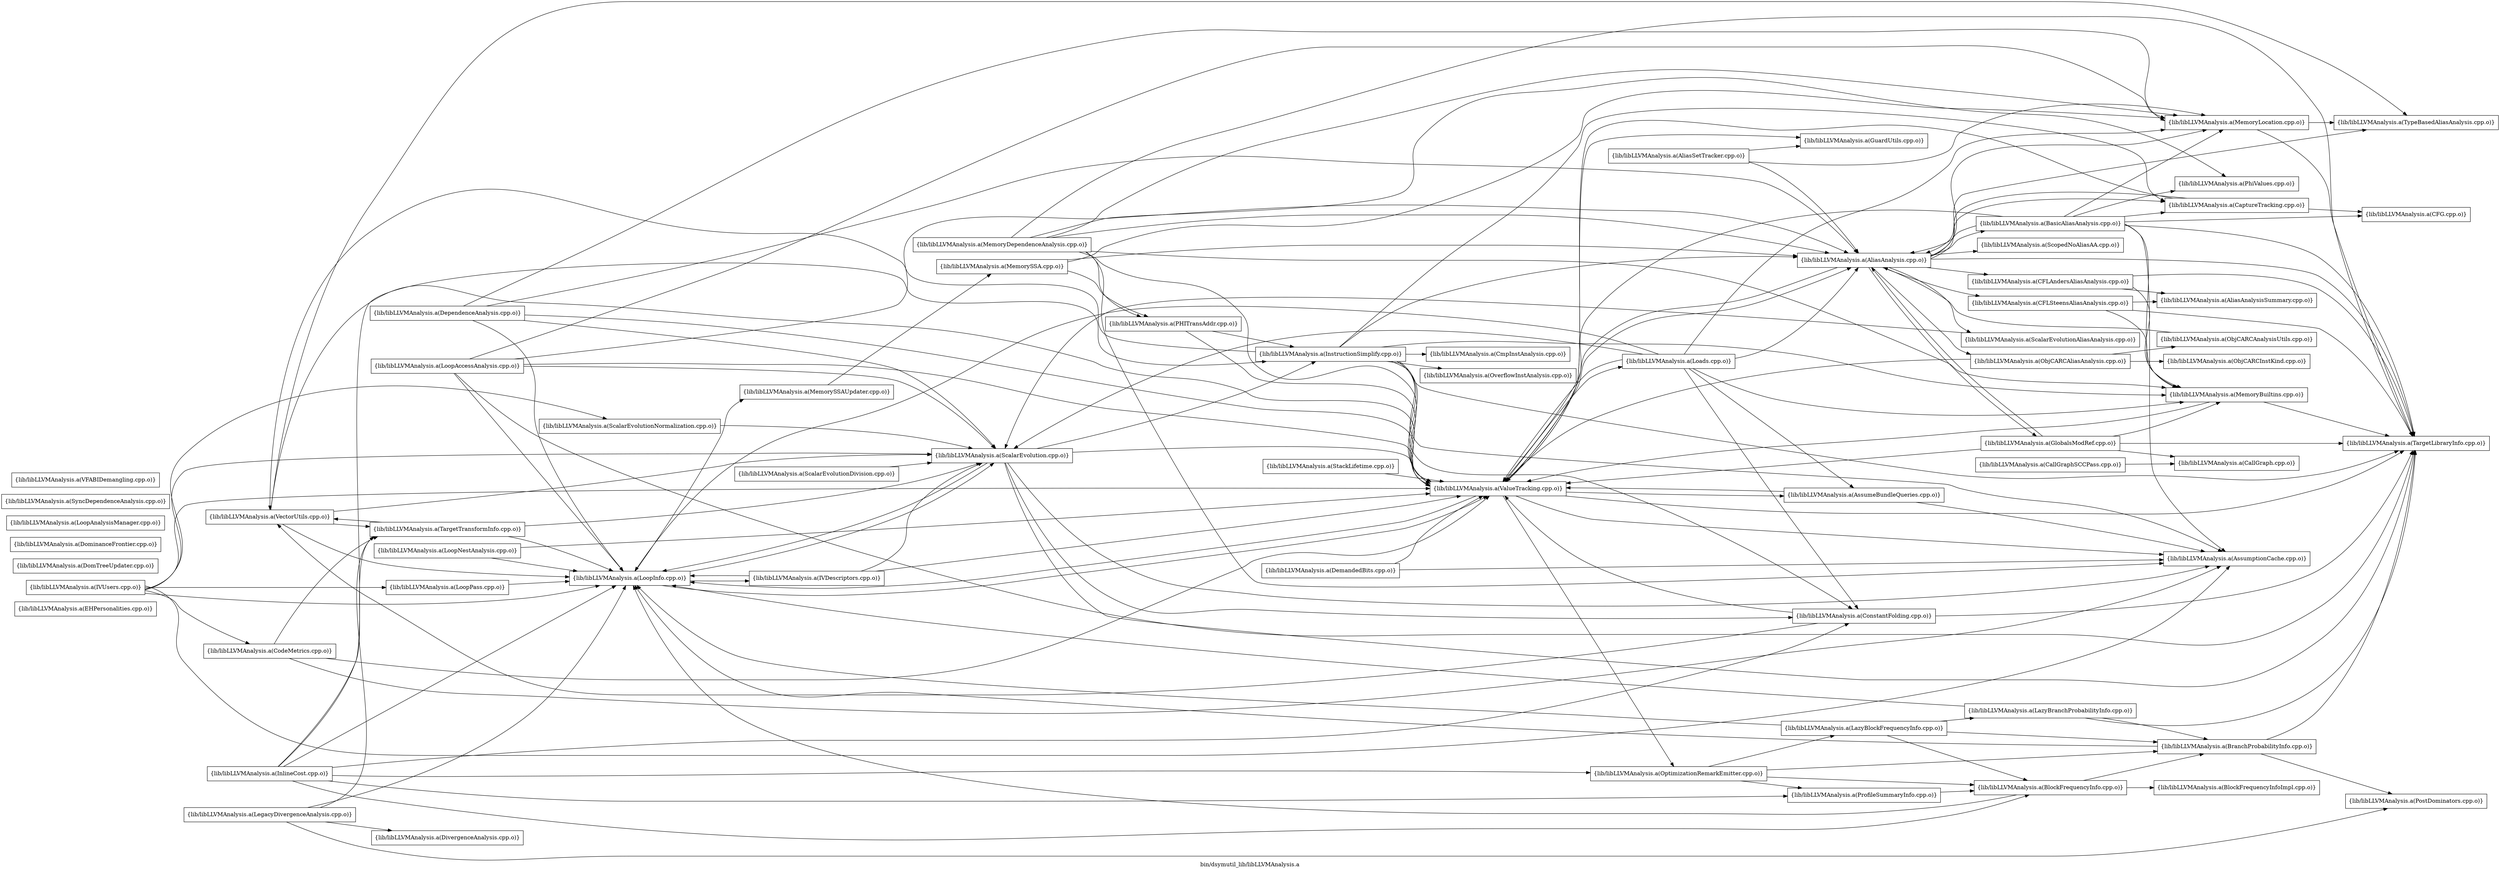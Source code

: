 digraph "bin/dsymutil_lib/libLLVMAnalysis.a" {
	label="bin/dsymutil_lib/libLLVMAnalysis.a";
	rankdir=LR;

	Node0x5653fc4d0d08 [shape=record,shape=box,group=0,label="{lib/libLLVMAnalysis.a(EHPersonalities.cpp.o)}"];
	Node0x5653fc4e4f88 [shape=record,shape=box,group=0,label="{lib/libLLVMAnalysis.a(VectorUtils.cpp.o)}"];
	Node0x5653fc4e4f88 -> Node0x5653fc4f7d18;
	Node0x5653fc4e4f88 -> Node0x5653fc4dc018;
	Node0x5653fc4e4f88 -> Node0x5653fc4e3e58;
	Node0x5653fc4e4f88 -> Node0x5653fc4dfb78;
	Node0x5653fc4e4f88 -> Node0x5653fc4e02a8;
	Node0x5653fc4e3e58 [shape=record,shape=box,group=0,label="{lib/libLLVMAnalysis.a(TargetTransformInfo.cpp.o)}"];
	Node0x5653fc4e3e58 -> Node0x5653fc4f7d18;
	Node0x5653fc4e3e58 -> Node0x5653fc4dc018;
	Node0x5653fc4e3e58 -> Node0x5653fc4e4f88;
	Node0x5653fc4e02a8 [shape=record,shape=box,group=0,label="{lib/libLLVMAnalysis.a(ValueTracking.cpp.o)}"];
	Node0x5653fc4e02a8 -> Node0x5653fc4d35a8;
	Node0x5653fc4e02a8 -> Node0x5653fc4d32d8;
	Node0x5653fc4e02a8 -> Node0x5653fc4d4278;
	Node0x5653fc4e02a8 -> Node0x5653fc4d49a8;
	Node0x5653fc4e02a8 -> Node0x5653fc4f7188;
	Node0x5653fc4e02a8 -> Node0x5653fc4f7d18;
	Node0x5653fc4e02a8 -> Node0x5653fc4db2a8;
	Node0x5653fc4e02a8 -> Node0x5653fc4e4588;
	Node0x5653fc4de908 [shape=record,shape=box,group=0,label="{lib/libLLVMAnalysis.a(ProfileSummaryInfo.cpp.o)}"];
	Node0x5653fc4de908 -> Node0x5653fc4d1e88;
	Node0x5653fc4d35a8 [shape=record,shape=box,group=0,label="{lib/libLLVMAnalysis.a(AliasAnalysis.cpp.o)}"];
	Node0x5653fc4d35a8 -> Node0x5653fc4d2158;
	Node0x5653fc4d35a8 -> Node0x5653fc4d1618;
	Node0x5653fc4d35a8 -> Node0x5653fc4e1e28;
	Node0x5653fc4d35a8 -> Node0x5653fc4e32c8;
	Node0x5653fc4d35a8 -> Node0x5653fc4d0998;
	Node0x5653fc4d35a8 -> Node0x5653fc4f1f58;
	Node0x5653fc4d35a8 -> Node0x5653fc4ecaa8;
	Node0x5653fc4d35a8 -> Node0x5653fc4dcd38;
	Node0x5653fc4d35a8 -> Node0x5653fc4e4588;
	Node0x5653fc4d35a8 -> Node0x5653fc4dfb78;
	Node0x5653fc4d35a8 -> Node0x5653fc4e09d8;
	Node0x5653fc4d35a8 -> Node0x5653fc4e02a8;
	Node0x5653fc4e3d18 [shape=record,shape=box,group=0,label="{lib/libLLVMAnalysis.a(DomTreeUpdater.cpp.o)}"];
	Node0x5653fc4f7d18 [shape=record,shape=box,group=0,label="{lib/libLLVMAnalysis.a(LoopInfo.cpp.o)}"];
	Node0x5653fc4f7d18 -> Node0x5653fc4d5678;
	Node0x5653fc4f7d18 -> Node0x5653fc4ed1d8;
	Node0x5653fc4f7d18 -> Node0x5653fc4dc018;
	Node0x5653fc4f7d18 -> Node0x5653fc4e02a8;
	Node0x5653fc4dc018 [shape=record,shape=box,group=0,label="{lib/libLLVMAnalysis.a(ScalarEvolution.cpp.o)}"];
	Node0x5653fc4dc018 -> Node0x5653fc4d4278;
	Node0x5653fc4dc018 -> Node0x5653fc4e1fb8;
	Node0x5653fc4dc018 -> Node0x5653fc4e0c58;
	Node0x5653fc4dc018 -> Node0x5653fc4f7d18;
	Node0x5653fc4dc018 -> Node0x5653fc4e4588;
	Node0x5653fc4dc018 -> Node0x5653fc4e02a8;
	Node0x5653fc4e1fb8 [shape=record,shape=box,group=0,label="{lib/libLLVMAnalysis.a(ConstantFolding.cpp.o)}"];
	Node0x5653fc4e1fb8 -> Node0x5653fc4e4588;
	Node0x5653fc4e1fb8 -> Node0x5653fc4e02a8;
	Node0x5653fc4e1fb8 -> Node0x5653fc4e4f88;
	Node0x5653fc4d1e88 [shape=record,shape=box,group=0,label="{lib/libLLVMAnalysis.a(BlockFrequencyInfo.cpp.o)}"];
	Node0x5653fc4d1e88 -> Node0x5653fc4d2608;
	Node0x5653fc4d1e88 -> Node0x5653fc4d10c8;
	Node0x5653fc4d1e88 -> Node0x5653fc4f7d18;
	Node0x5653fc4d2608 [shape=record,shape=box,group=0,label="{lib/libLLVMAnalysis.a(BlockFrequencyInfoImpl.cpp.o)}"];
	Node0x5653fc4d2158 [shape=record,shape=box,group=0,label="{lib/libLLVMAnalysis.a(BasicAliasAnalysis.cpp.o)}"];
	Node0x5653fc4d2158 -> Node0x5653fc4d35a8;
	Node0x5653fc4d2158 -> Node0x5653fc4d4278;
	Node0x5653fc4d2158 -> Node0x5653fc4d1848;
	Node0x5653fc4d2158 -> Node0x5653fc4e32c8;
	Node0x5653fc4d2158 -> Node0x5653fc4f0f68;
	Node0x5653fc4d2158 -> Node0x5653fc4f1f58;
	Node0x5653fc4d2158 -> Node0x5653fc4deea8;
	Node0x5653fc4d2158 -> Node0x5653fc4e4588;
	Node0x5653fc4d2158 -> Node0x5653fc4e02a8;
	Node0x5653fc4d1988 [shape=record,shape=box,group=0,label="{lib/libLLVMAnalysis.a(DominanceFrontier.cpp.o)}"];
	Node0x5653fc4d0998 [shape=record,shape=box,group=0,label="{lib/libLLVMAnalysis.a(GlobalsModRef.cpp.o)}"];
	Node0x5653fc4d0998 -> Node0x5653fc4d35a8;
	Node0x5653fc4d0998 -> Node0x5653fc4e0d98;
	Node0x5653fc4d0998 -> Node0x5653fc4f0f68;
	Node0x5653fc4d0998 -> Node0x5653fc4e4588;
	Node0x5653fc4d0998 -> Node0x5653fc4e02a8;
	Node0x5653fc4d30a8 [shape=record,shape=box,group=0,label="{lib/libLLVMAnalysis.a(IVUsers.cpp.o)}"];
	Node0x5653fc4d30a8 -> Node0x5653fc4d4278;
	Node0x5653fc4d30a8 -> Node0x5653fc4d3d28;
	Node0x5653fc4d30a8 -> Node0x5653fc4f7d18;
	Node0x5653fc4d30a8 -> Node0x5653fc4eec68;
	Node0x5653fc4d30a8 -> Node0x5653fc4dc018;
	Node0x5653fc4d30a8 -> Node0x5653fc4e2148;
	Node0x5653fc4d30a8 -> Node0x5653fc4e02a8;
	Node0x5653fc4efde8 [shape=record,shape=box,group=0,label="{lib/libLLVMAnalysis.a(MemoryDependenceAnalysis.cpp.o)}"];
	Node0x5653fc4efde8 -> Node0x5653fc4d35a8;
	Node0x5653fc4efde8 -> Node0x5653fc4d4278;
	Node0x5653fc4efde8 -> Node0x5653fc4f0f68;
	Node0x5653fc4efde8 -> Node0x5653fc4f1f58;
	Node0x5653fc4efde8 -> Node0x5653fc4dab78;
	Node0x5653fc4efde8 -> Node0x5653fc4deea8;
	Node0x5653fc4efde8 -> Node0x5653fc4e4588;
	Node0x5653fc4efde8 -> Node0x5653fc4e02a8;
	Node0x5653fc4dcd38 [shape=record,shape=box,group=0,label="{lib/libLLVMAnalysis.a(ScalarEvolutionAliasAnalysis.cpp.o)}"];
	Node0x5653fc4dcd38 -> Node0x5653fc4dc018;
	Node0x5653fc4f7188 [shape=record,shape=box,group=0,label="{lib/libLLVMAnalysis.a(Loads.cpp.o)}"];
	Node0x5653fc4f7188 -> Node0x5653fc4d35a8;
	Node0x5653fc4f7188 -> Node0x5653fc4d32d8;
	Node0x5653fc4f7188 -> Node0x5653fc4e1fb8;
	Node0x5653fc4f7188 -> Node0x5653fc4f7d18;
	Node0x5653fc4f7188 -> Node0x5653fc4f0f68;
	Node0x5653fc4f7188 -> Node0x5653fc4f1f58;
	Node0x5653fc4f7188 -> Node0x5653fc4dc018;
	Node0x5653fc4f7188 -> Node0x5653fc4e02a8;
	Node0x5653fc4d1618 [shape=record,shape=box,group=0,label="{lib/libLLVMAnalysis.a(CFLAndersAliasAnalysis.cpp.o)}"];
	Node0x5653fc4d1618 -> Node0x5653fc4d9638;
	Node0x5653fc4d1618 -> Node0x5653fc4f0f68;
	Node0x5653fc4d1618 -> Node0x5653fc4e4588;
	Node0x5653fc4e1e28 [shape=record,shape=box,group=0,label="{lib/libLLVMAnalysis.a(CFLSteensAliasAnalysis.cpp.o)}"];
	Node0x5653fc4e1e28 -> Node0x5653fc4d9638;
	Node0x5653fc4e1e28 -> Node0x5653fc4f0f68;
	Node0x5653fc4e1e28 -> Node0x5653fc4e4588;
	Node0x5653fc4e11f8 [shape=record,shape=box,group=0,label="{lib/libLLVMAnalysis.a(CallGraphSCCPass.cpp.o)}"];
	Node0x5653fc4e11f8 -> Node0x5653fc4e0d98;
	Node0x5653fc4dfb78 [shape=record,shape=box,group=0,label="{lib/libLLVMAnalysis.a(TypeBasedAliasAnalysis.cpp.o)}"];
	Node0x5653fc4e09d8 [shape=record,shape=box,group=0,label="{lib/libLLVMAnalysis.a(ScopedNoAliasAA.cpp.o)}"];
	Node0x5653fc4d1848 [shape=record,shape=box,group=0,label="{lib/libLLVMAnalysis.a(CFG.cpp.o)}"];
	Node0x5653fc4d10c8 [shape=record,shape=box,group=0,label="{lib/libLLVMAnalysis.a(BranchProbabilityInfo.cpp.o)}"];
	Node0x5653fc4d10c8 -> Node0x5653fc4f7d18;
	Node0x5653fc4d10c8 -> Node0x5653fc4df588;
	Node0x5653fc4d10c8 -> Node0x5653fc4e4588;
	Node0x5653fc4e0c58 [shape=record,shape=box,group=0,label="{lib/libLLVMAnalysis.a(InstructionSimplify.cpp.o)}"];
	Node0x5653fc4e0c58 -> Node0x5653fc4d35a8;
	Node0x5653fc4e0c58 -> Node0x5653fc4d4278;
	Node0x5653fc4e0c58 -> Node0x5653fc4e32c8;
	Node0x5653fc4e0c58 -> Node0x5653fc4e1fb8;
	Node0x5653fc4e0c58 -> Node0x5653fc4e1d88;
	Node0x5653fc4e0c58 -> Node0x5653fc4f0f68;
	Node0x5653fc4e0c58 -> Node0x5653fc4db9d8;
	Node0x5653fc4e0c58 -> Node0x5653fc4e4588;
	Node0x5653fc4e0c58 -> Node0x5653fc4e02a8;
	Node0x5653fc4e0c58 -> Node0x5653fc4e4f88;
	Node0x5653fc4e4588 [shape=record,shape=box,group=0,label="{lib/libLLVMAnalysis.a(TargetLibraryInfo.cpp.o)}"];
	Node0x5653fc4dfda8 [shape=record,shape=box,group=0,label="{lib/libLLVMAnalysis.a(LazyBlockFrequencyInfo.cpp.o)}"];
	Node0x5653fc4dfda8 -> Node0x5653fc4d1e88;
	Node0x5653fc4dfda8 -> Node0x5653fc4d10c8;
	Node0x5653fc4dfda8 -> Node0x5653fc4df948;
	Node0x5653fc4dfda8 -> Node0x5653fc4f7d18;
	Node0x5653fc4d4278 [shape=record,shape=box,group=0,label="{lib/libLLVMAnalysis.a(AssumptionCache.cpp.o)}"];
	Node0x5653fc4db2a8 [shape=record,shape=box,group=0,label="{lib/libLLVMAnalysis.a(OptimizationRemarkEmitter.cpp.o)}"];
	Node0x5653fc4db2a8 -> Node0x5653fc4d1e88;
	Node0x5653fc4db2a8 -> Node0x5653fc4d10c8;
	Node0x5653fc4db2a8 -> Node0x5653fc4dfda8;
	Node0x5653fc4db2a8 -> Node0x5653fc4de908;
	Node0x5653fc4ec7d8 [shape=record,shape=box,group=0,label="{lib/libLLVMAnalysis.a(MemorySSA.cpp.o)}"];
	Node0x5653fc4ec7d8 -> Node0x5653fc4d35a8;
	Node0x5653fc4ec7d8 -> Node0x5653fc4f1f58;
	Node0x5653fc4ec7d8 -> Node0x5653fc4dab78;
	Node0x5653fc4ed1d8 [shape=record,shape=box,group=0,label="{lib/libLLVMAnalysis.a(MemorySSAUpdater.cpp.o)}"];
	Node0x5653fc4ed1d8 -> Node0x5653fc4ec7d8;
	Node0x5653fc4dbf28 [shape=record,shape=box,group=0,label="{lib/libLLVMAnalysis.a(ObjCARCInstKind.cpp.o)}"];
	Node0x5653fc4d4048 [shape=record,shape=box,group=0,label="{lib/libLLVMAnalysis.a(InlineCost.cpp.o)}"];
	Node0x5653fc4d4048 -> Node0x5653fc4d1e88;
	Node0x5653fc4d4048 -> Node0x5653fc4e1fb8;
	Node0x5653fc4d4048 -> Node0x5653fc4e0c58;
	Node0x5653fc4d4048 -> Node0x5653fc4f7d18;
	Node0x5653fc4d4048 -> Node0x5653fc4db2a8;
	Node0x5653fc4d4048 -> Node0x5653fc4de908;
	Node0x5653fc4d4048 -> Node0x5653fc4e3e58;
	Node0x5653fc4e2dc8 [shape=record,shape=box,group=0,label="{lib/libLLVMAnalysis.a(StackLifetime.cpp.o)}"];
	Node0x5653fc4e2dc8 -> Node0x5653fc4e02a8;
	Node0x5653fc4f1f58 [shape=record,shape=box,group=0,label="{lib/libLLVMAnalysis.a(MemoryLocation.cpp.o)}"];
	Node0x5653fc4f1f58 -> Node0x5653fc4e4588;
	Node0x5653fc4f1f58 -> Node0x5653fc4dfb78;
	Node0x5653fc4e40d8 [shape=record,shape=box,group=0,label="{lib/libLLVMAnalysis.a(DemandedBits.cpp.o)}"];
	Node0x5653fc4e40d8 -> Node0x5653fc4d4278;
	Node0x5653fc4e40d8 -> Node0x5653fc4e02a8;
	Node0x5653fc4f6558 [shape=record,shape=box,group=0,label="{lib/libLLVMAnalysis.a(LoopAccessAnalysis.cpp.o)}"];
	Node0x5653fc4f6558 -> Node0x5653fc4d35a8;
	Node0x5653fc4f6558 -> Node0x5653fc4f7d18;
	Node0x5653fc4f6558 -> Node0x5653fc4f1f58;
	Node0x5653fc4f6558 -> Node0x5653fc4dc018;
	Node0x5653fc4f6558 -> Node0x5653fc4e4588;
	Node0x5653fc4f6558 -> Node0x5653fc4e02a8;
	Node0x5653fc4e0ac8 [shape=record,shape=box,group=0,label="{lib/libLLVMAnalysis.a(LegacyDivergenceAnalysis.cpp.o)}"];
	Node0x5653fc4e0ac8 -> Node0x5653fc4e3958;
	Node0x5653fc4e0ac8 -> Node0x5653fc4f7d18;
	Node0x5653fc4e0ac8 -> Node0x5653fc4df588;
	Node0x5653fc4e0ac8 -> Node0x5653fc4e3e58;
	Node0x5653fc4eec68 [shape=record,shape=box,group=0,label="{lib/libLLVMAnalysis.a(LoopPass.cpp.o)}"];
	Node0x5653fc4eec68 -> Node0x5653fc4f7d18;
	Node0x5653fc4e2148 [shape=record,shape=box,group=0,label="{lib/libLLVMAnalysis.a(ScalarEvolutionNormalization.cpp.o)}"];
	Node0x5653fc4e2148 -> Node0x5653fc4dc018;
	Node0x5653fc4f0f68 [shape=record,shape=box,group=0,label="{lib/libLLVMAnalysis.a(MemoryBuiltins.cpp.o)}"];
	Node0x5653fc4f0f68 -> Node0x5653fc4e4588;
	Node0x5653fc4f0f68 -> Node0x5653fc4e02a8;
	Node0x5653fc4df588 [shape=record,shape=box,group=0,label="{lib/libLLVMAnalysis.a(PostDominators.cpp.o)}"];
	Node0x5653fc4d5678 [shape=record,shape=box,group=0,label="{lib/libLLVMAnalysis.a(IVDescriptors.cpp.o)}"];
	Node0x5653fc4d5678 -> Node0x5653fc4f7d18;
	Node0x5653fc4d5678 -> Node0x5653fc4dc018;
	Node0x5653fc4d5678 -> Node0x5653fc4e02a8;
	Node0x5653fc4e0d98 [shape=record,shape=box,group=0,label="{lib/libLLVMAnalysis.a(CallGraph.cpp.o)}"];
	Node0x5653fc4e32c8 [shape=record,shape=box,group=0,label="{lib/libLLVMAnalysis.a(CaptureTracking.cpp.o)}"];
	Node0x5653fc4e32c8 -> Node0x5653fc4d35a8;
	Node0x5653fc4e32c8 -> Node0x5653fc4d1848;
	Node0x5653fc4e32c8 -> Node0x5653fc4e02a8;
	Node0x5653fc4d32d8 [shape=record,shape=box,group=0,label="{lib/libLLVMAnalysis.a(AssumeBundleQueries.cpp.o)}"];
	Node0x5653fc4d32d8 -> Node0x5653fc4d4278;
	Node0x5653fc4d32d8 -> Node0x5653fc4e02a8;
	Node0x5653fc4e4498 [shape=record,shape=box,group=0,label="{lib/libLLVMAnalysis.a(DependenceAnalysis.cpp.o)}"];
	Node0x5653fc4e4498 -> Node0x5653fc4d35a8;
	Node0x5653fc4e4498 -> Node0x5653fc4f7d18;
	Node0x5653fc4e4498 -> Node0x5653fc4f1f58;
	Node0x5653fc4e4498 -> Node0x5653fc4dc018;
	Node0x5653fc4e4498 -> Node0x5653fc4e02a8;
	Node0x5653fc4d49a8 [shape=record,shape=box,group=0,label="{lib/libLLVMAnalysis.a(GuardUtils.cpp.o)}"];
	Node0x5653fc4ecaa8 [shape=record,shape=box,group=0,label="{lib/libLLVMAnalysis.a(ObjCARCAliasAnalysis.cpp.o)}"];
	Node0x5653fc4ecaa8 -> Node0x5653fc4dcba8;
	Node0x5653fc4ecaa8 -> Node0x5653fc4dbf28;
	Node0x5653fc4ecaa8 -> Node0x5653fc4e02a8;
	Node0x5653fc4deea8 [shape=record,shape=box,group=0,label="{lib/libLLVMAnalysis.a(PhiValues.cpp.o)}"];
	Node0x5653fc4d9638 [shape=record,shape=box,group=0,label="{lib/libLLVMAnalysis.a(AliasAnalysisSummary.cpp.o)}"];
	Node0x5653fc4d3d28 [shape=record,shape=box,group=0,label="{lib/libLLVMAnalysis.a(CodeMetrics.cpp.o)}"];
	Node0x5653fc4d3d28 -> Node0x5653fc4d4278;
	Node0x5653fc4d3d28 -> Node0x5653fc4e3e58;
	Node0x5653fc4d3d28 -> Node0x5653fc4e02a8;
	Node0x5653fc4e1d88 [shape=record,shape=box,group=0,label="{lib/libLLVMAnalysis.a(CmpInstAnalysis.cpp.o)}"];
	Node0x5653fc4db9d8 [shape=record,shape=box,group=0,label="{lib/libLLVMAnalysis.a(OverflowInstAnalysis.cpp.o)}"];
	Node0x5653fc4df948 [shape=record,shape=box,group=0,label="{lib/libLLVMAnalysis.a(LazyBranchProbabilityInfo.cpp.o)}"];
	Node0x5653fc4df948 -> Node0x5653fc4d10c8;
	Node0x5653fc4df948 -> Node0x5653fc4f7d18;
	Node0x5653fc4df948 -> Node0x5653fc4e4588;
	Node0x5653fc4e3958 [shape=record,shape=box,group=0,label="{lib/libLLVMAnalysis.a(DivergenceAnalysis.cpp.o)}"];
	Node0x5653fc4f82b8 [shape=record,shape=box,group=0,label="{lib/libLLVMAnalysis.a(AliasSetTracker.cpp.o)}"];
	Node0x5653fc4f82b8 -> Node0x5653fc4d35a8;
	Node0x5653fc4f82b8 -> Node0x5653fc4d49a8;
	Node0x5653fc4f82b8 -> Node0x5653fc4f1f58;
	Node0x5653fc4f7548 [shape=record,shape=box,group=0,label="{lib/libLLVMAnalysis.a(LoopAnalysisManager.cpp.o)}"];
	Node0x5653fc4ef938 [shape=record,shape=box,group=0,label="{lib/libLLVMAnalysis.a(LoopNestAnalysis.cpp.o)}"];
	Node0x5653fc4ef938 -> Node0x5653fc4f7d18;
	Node0x5653fc4ef938 -> Node0x5653fc4e02a8;
	Node0x5653fc4dab78 [shape=record,shape=box,group=0,label="{lib/libLLVMAnalysis.a(PHITransAddr.cpp.o)}"];
	Node0x5653fc4dab78 -> Node0x5653fc4e0c58;
	Node0x5653fc4dab78 -> Node0x5653fc4e02a8;
	Node0x5653fc4dcba8 [shape=record,shape=box,group=0,label="{lib/libLLVMAnalysis.a(ObjCARCAnalysisUtils.cpp.o)}"];
	Node0x5653fc4dcba8 -> Node0x5653fc4d35a8;
	Node0x5653fc4e2fa8 [shape=record,shape=box,group=0,label="{lib/libLLVMAnalysis.a(ScalarEvolutionDivision.cpp.o)}"];
	Node0x5653fc4e2fa8 -> Node0x5653fc4dc018;
	Node0x5653fc4e39f8 [shape=record,shape=box,group=0,label="{lib/libLLVMAnalysis.a(SyncDependenceAnalysis.cpp.o)}"];
	Node0x5653fc4e5208 [shape=record,shape=box,group=0,label="{lib/libLLVMAnalysis.a(VFABIDemangling.cpp.o)}"];
}
